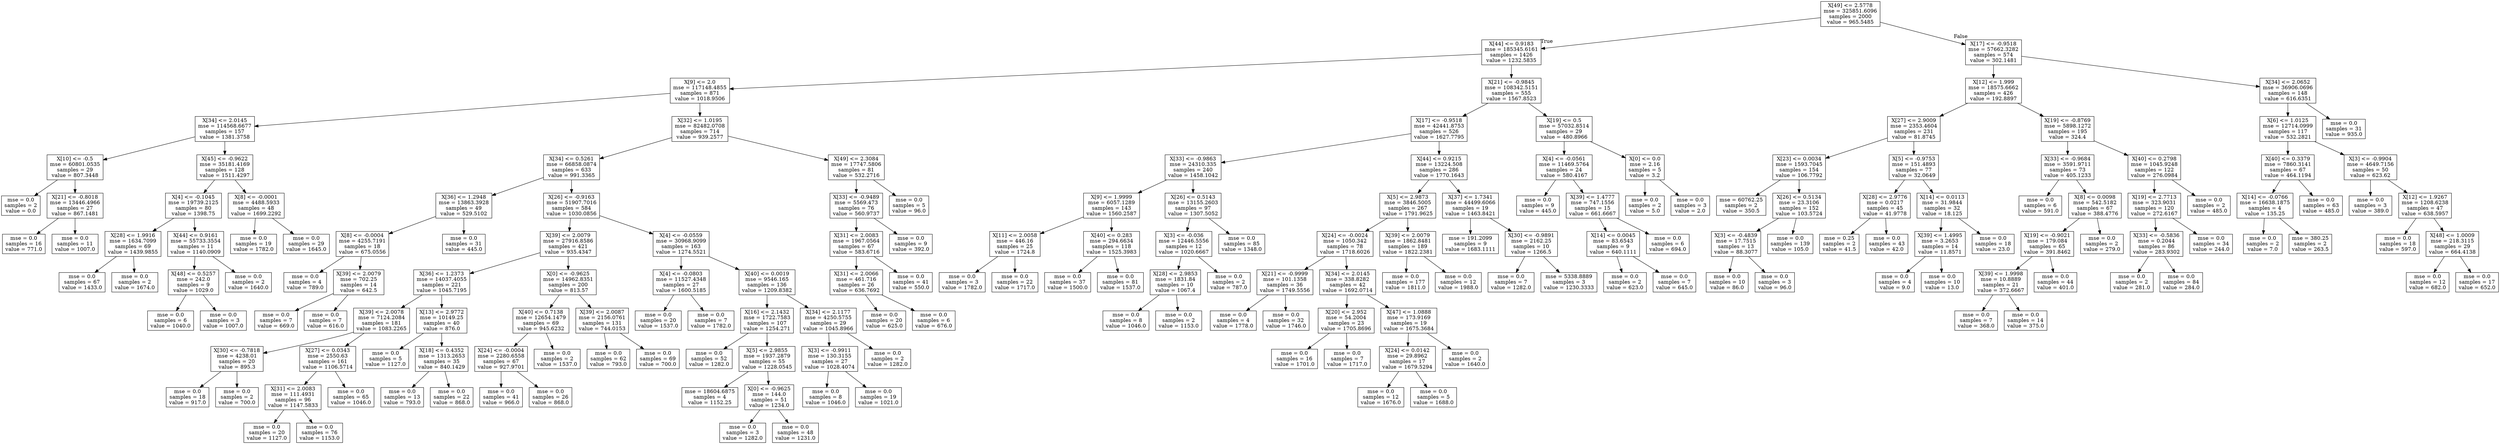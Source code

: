 digraph Tree {
node [shape=box] ;
0 [label="X[49] <= 2.5778\nmse = 325851.6096\nsamples = 2000\nvalue = 965.5485"] ;
1 [label="X[44] <= 0.9183\nmse = 185345.6161\nsamples = 1426\nvalue = 1232.5835"] ;
0 -> 1 [labeldistance=2.5, labelangle=45, headlabel="True"] ;
2 [label="X[9] <= 2.0\nmse = 117148.4855\nsamples = 871\nvalue = 1018.9506"] ;
1 -> 2 ;
3 [label="X[34] <= 2.0145\nmse = 114568.6677\nsamples = 157\nvalue = 1381.3758"] ;
2 -> 3 ;
4 [label="X[10] <= -0.5\nmse = 60801.0535\nsamples = 29\nvalue = 807.3448"] ;
3 -> 4 ;
5 [label="mse = 0.0\nsamples = 2\nvalue = 0.0"] ;
4 -> 5 ;
6 [label="X[21] <= -0.8018\nmse = 13446.4966\nsamples = 27\nvalue = 867.1481"] ;
4 -> 6 ;
7 [label="mse = 0.0\nsamples = 16\nvalue = 771.0"] ;
6 -> 7 ;
8 [label="mse = 0.0\nsamples = 11\nvalue = 1007.0"] ;
6 -> 8 ;
9 [label="X[45] <= -0.9622\nmse = 35181.4169\nsamples = 128\nvalue = 1511.4297"] ;
3 -> 9 ;
10 [label="X[4] <= -0.1045\nmse = 19739.2125\nsamples = 80\nvalue = 1398.75"] ;
9 -> 10 ;
11 [label="X[28] <= 1.9916\nmse = 1634.7099\nsamples = 69\nvalue = 1439.9855"] ;
10 -> 11 ;
12 [label="mse = 0.0\nsamples = 67\nvalue = 1433.0"] ;
11 -> 12 ;
13 [label="mse = 0.0\nsamples = 2\nvalue = 1674.0"] ;
11 -> 13 ;
14 [label="X[44] <= 0.9161\nmse = 55733.3554\nsamples = 11\nvalue = 1140.0909"] ;
10 -> 14 ;
15 [label="X[48] <= 0.5257\nmse = 242.0\nsamples = 9\nvalue = 1029.0"] ;
14 -> 15 ;
16 [label="mse = 0.0\nsamples = 6\nvalue = 1040.0"] ;
15 -> 16 ;
17 [label="mse = 0.0\nsamples = 3\nvalue = 1007.0"] ;
15 -> 17 ;
18 [label="mse = 0.0\nsamples = 2\nvalue = 1640.0"] ;
14 -> 18 ;
19 [label="X[8] <= -0.0001\nmse = 4488.5933\nsamples = 48\nvalue = 1699.2292"] ;
9 -> 19 ;
20 [label="mse = 0.0\nsamples = 19\nvalue = 1782.0"] ;
19 -> 20 ;
21 [label="mse = 0.0\nsamples = 29\nvalue = 1645.0"] ;
19 -> 21 ;
22 [label="X[32] <= 1.0195\nmse = 82482.0708\nsamples = 714\nvalue = 939.2577"] ;
2 -> 22 ;
23 [label="X[34] <= 0.5261\nmse = 66858.0874\nsamples = 633\nvalue = 991.3365"] ;
22 -> 23 ;
24 [label="X[36] <= 1.2948\nmse = 13863.3928\nsamples = 49\nvalue = 529.5102"] ;
23 -> 24 ;
25 [label="X[8] <= -0.0004\nmse = 4255.7191\nsamples = 18\nvalue = 675.0556"] ;
24 -> 25 ;
26 [label="mse = 0.0\nsamples = 4\nvalue = 789.0"] ;
25 -> 26 ;
27 [label="X[39] <= 2.0079\nmse = 702.25\nsamples = 14\nvalue = 642.5"] ;
25 -> 27 ;
28 [label="mse = 0.0\nsamples = 7\nvalue = 669.0"] ;
27 -> 28 ;
29 [label="mse = 0.0\nsamples = 7\nvalue = 616.0"] ;
27 -> 29 ;
30 [label="mse = 0.0\nsamples = 31\nvalue = 445.0"] ;
24 -> 30 ;
31 [label="X[26] <= -0.9163\nmse = 51907.7016\nsamples = 584\nvalue = 1030.0856"] ;
23 -> 31 ;
32 [label="X[39] <= 2.0079\nmse = 27916.8586\nsamples = 421\nvalue = 935.4347"] ;
31 -> 32 ;
33 [label="X[36] <= 1.2373\nmse = 14037.4055\nsamples = 221\nvalue = 1045.7195"] ;
32 -> 33 ;
34 [label="X[39] <= 2.0078\nmse = 7124.2084\nsamples = 181\nvalue = 1083.2265"] ;
33 -> 34 ;
35 [label="X[30] <= -0.7818\nmse = 4238.01\nsamples = 20\nvalue = 895.3"] ;
34 -> 35 ;
36 [label="mse = 0.0\nsamples = 18\nvalue = 917.0"] ;
35 -> 36 ;
37 [label="mse = 0.0\nsamples = 2\nvalue = 700.0"] ;
35 -> 37 ;
38 [label="X[27] <= 0.0343\nmse = 2550.63\nsamples = 161\nvalue = 1106.5714"] ;
34 -> 38 ;
39 [label="X[31] <= 2.0083\nmse = 111.4931\nsamples = 96\nvalue = 1147.5833"] ;
38 -> 39 ;
40 [label="mse = 0.0\nsamples = 20\nvalue = 1127.0"] ;
39 -> 40 ;
41 [label="mse = 0.0\nsamples = 76\nvalue = 1153.0"] ;
39 -> 41 ;
42 [label="mse = 0.0\nsamples = 65\nvalue = 1046.0"] ;
38 -> 42 ;
43 [label="X[13] <= 2.9772\nmse = 10149.25\nsamples = 40\nvalue = 876.0"] ;
33 -> 43 ;
44 [label="mse = 0.0\nsamples = 5\nvalue = 1127.0"] ;
43 -> 44 ;
45 [label="X[18] <= 0.4352\nmse = 1313.2653\nsamples = 35\nvalue = 840.1429"] ;
43 -> 45 ;
46 [label="mse = 0.0\nsamples = 13\nvalue = 793.0"] ;
45 -> 46 ;
47 [label="mse = 0.0\nsamples = 22\nvalue = 868.0"] ;
45 -> 47 ;
48 [label="X[0] <= -0.9625\nmse = 14962.8351\nsamples = 200\nvalue = 813.57"] ;
32 -> 48 ;
49 [label="X[40] <= 0.7138\nmse = 12654.1479\nsamples = 69\nvalue = 945.6232"] ;
48 -> 49 ;
50 [label="X[24] <= -0.0004\nmse = 2280.6558\nsamples = 67\nvalue = 927.9701"] ;
49 -> 50 ;
51 [label="mse = 0.0\nsamples = 41\nvalue = 966.0"] ;
50 -> 51 ;
52 [label="mse = 0.0\nsamples = 26\nvalue = 868.0"] ;
50 -> 52 ;
53 [label="mse = 0.0\nsamples = 2\nvalue = 1537.0"] ;
49 -> 53 ;
54 [label="X[39] <= 2.0087\nmse = 2156.0761\nsamples = 131\nvalue = 744.0153"] ;
48 -> 54 ;
55 [label="mse = 0.0\nsamples = 62\nvalue = 793.0"] ;
54 -> 55 ;
56 [label="mse = 0.0\nsamples = 69\nvalue = 700.0"] ;
54 -> 56 ;
57 [label="X[4] <= -0.0559\nmse = 30968.9099\nsamples = 163\nvalue = 1274.5521"] ;
31 -> 57 ;
58 [label="X[4] <= -0.0803\nmse = 11527.4348\nsamples = 27\nvalue = 1600.5185"] ;
57 -> 58 ;
59 [label="mse = 0.0\nsamples = 20\nvalue = 1537.0"] ;
58 -> 59 ;
60 [label="mse = 0.0\nsamples = 7\nvalue = 1782.0"] ;
58 -> 60 ;
61 [label="X[40] <= 0.0019\nmse = 9546.165\nsamples = 136\nvalue = 1209.8382"] ;
57 -> 61 ;
62 [label="X[16] <= 2.1432\nmse = 1722.7583\nsamples = 107\nvalue = 1254.271"] ;
61 -> 62 ;
63 [label="mse = 0.0\nsamples = 52\nvalue = 1282.0"] ;
62 -> 63 ;
64 [label="X[5] <= 2.9855\nmse = 1937.2879\nsamples = 55\nvalue = 1228.0545"] ;
62 -> 64 ;
65 [label="mse = 18604.6875\nsamples = 4\nvalue = 1152.25"] ;
64 -> 65 ;
66 [label="X[0] <= -0.9625\nmse = 144.0\nsamples = 51\nvalue = 1234.0"] ;
64 -> 66 ;
67 [label="mse = 0.0\nsamples = 3\nvalue = 1282.0"] ;
66 -> 67 ;
68 [label="mse = 0.0\nsamples = 48\nvalue = 1231.0"] ;
66 -> 68 ;
69 [label="X[34] <= 2.1177\nmse = 4250.5755\nsamples = 29\nvalue = 1045.8966"] ;
61 -> 69 ;
70 [label="X[3] <= -0.9911\nmse = 130.3155\nsamples = 27\nvalue = 1028.4074"] ;
69 -> 70 ;
71 [label="mse = 0.0\nsamples = 8\nvalue = 1046.0"] ;
70 -> 71 ;
72 [label="mse = 0.0\nsamples = 19\nvalue = 1021.0"] ;
70 -> 72 ;
73 [label="mse = 0.0\nsamples = 2\nvalue = 1282.0"] ;
69 -> 73 ;
74 [label="X[49] <= 2.3084\nmse = 17747.5806\nsamples = 81\nvalue = 532.2716"] ;
22 -> 74 ;
75 [label="X[33] <= -0.9489\nmse = 5569.473\nsamples = 76\nvalue = 560.9737"] ;
74 -> 75 ;
76 [label="X[31] <= 2.0083\nmse = 1967.0564\nsamples = 67\nvalue = 583.6716"] ;
75 -> 76 ;
77 [label="X[31] <= 2.0066\nmse = 461.716\nsamples = 26\nvalue = 636.7692"] ;
76 -> 77 ;
78 [label="mse = 0.0\nsamples = 20\nvalue = 625.0"] ;
77 -> 78 ;
79 [label="mse = 0.0\nsamples = 6\nvalue = 676.0"] ;
77 -> 79 ;
80 [label="mse = 0.0\nsamples = 41\nvalue = 550.0"] ;
76 -> 80 ;
81 [label="mse = 0.0\nsamples = 9\nvalue = 392.0"] ;
75 -> 81 ;
82 [label="mse = 0.0\nsamples = 5\nvalue = 96.0"] ;
74 -> 82 ;
83 [label="X[21] <= -0.9845\nmse = 108342.5151\nsamples = 555\nvalue = 1567.8523"] ;
1 -> 83 ;
84 [label="X[17] <= -0.9518\nmse = 42441.8753\nsamples = 526\nvalue = 1627.7795"] ;
83 -> 84 ;
85 [label="X[33] <= -0.9863\nmse = 24310.335\nsamples = 240\nvalue = 1458.1042"] ;
84 -> 85 ;
86 [label="X[9] <= 1.9999\nmse = 6057.1289\nsamples = 143\nvalue = 1560.2587"] ;
85 -> 86 ;
87 [label="X[11] <= 2.0058\nmse = 446.16\nsamples = 25\nvalue = 1724.8"] ;
86 -> 87 ;
88 [label="mse = 0.0\nsamples = 3\nvalue = 1782.0"] ;
87 -> 88 ;
89 [label="mse = 0.0\nsamples = 22\nvalue = 1717.0"] ;
87 -> 89 ;
90 [label="X[40] <= 0.283\nmse = 294.6634\nsamples = 118\nvalue = 1525.3983"] ;
86 -> 90 ;
91 [label="mse = 0.0\nsamples = 37\nvalue = 1500.0"] ;
90 -> 91 ;
92 [label="mse = 0.0\nsamples = 81\nvalue = 1537.0"] ;
90 -> 92 ;
93 [label="X[26] <= 0.5143\nmse = 13155.2603\nsamples = 97\nvalue = 1307.5052"] ;
85 -> 93 ;
94 [label="X[3] <= -0.036\nmse = 12446.5556\nsamples = 12\nvalue = 1020.6667"] ;
93 -> 94 ;
95 [label="X[28] <= 2.9853\nmse = 1831.84\nsamples = 10\nvalue = 1067.4"] ;
94 -> 95 ;
96 [label="mse = 0.0\nsamples = 8\nvalue = 1046.0"] ;
95 -> 96 ;
97 [label="mse = 0.0\nsamples = 2\nvalue = 1153.0"] ;
95 -> 97 ;
98 [label="mse = 0.0\nsamples = 2\nvalue = 787.0"] ;
94 -> 98 ;
99 [label="mse = 0.0\nsamples = 85\nvalue = 1348.0"] ;
93 -> 99 ;
100 [label="X[44] <= 0.9215\nmse = 13224.508\nsamples = 286\nvalue = 1770.1643"] ;
84 -> 100 ;
101 [label="X[5] <= 2.9873\nmse = 3846.5005\nsamples = 267\nvalue = 1791.9625"] ;
100 -> 101 ;
102 [label="X[24] <= -0.0024\nmse = 1050.342\nsamples = 78\nvalue = 1718.6026"] ;
101 -> 102 ;
103 [label="X[21] <= -0.9999\nmse = 101.1358\nsamples = 36\nvalue = 1749.5556"] ;
102 -> 103 ;
104 [label="mse = 0.0\nsamples = 4\nvalue = 1778.0"] ;
103 -> 104 ;
105 [label="mse = 0.0\nsamples = 32\nvalue = 1746.0"] ;
103 -> 105 ;
106 [label="X[34] <= 2.0145\nmse = 338.8282\nsamples = 42\nvalue = 1692.0714"] ;
102 -> 106 ;
107 [label="X[20] <= 2.952\nmse = 54.2004\nsamples = 23\nvalue = 1705.8696"] ;
106 -> 107 ;
108 [label="mse = 0.0\nsamples = 16\nvalue = 1701.0"] ;
107 -> 108 ;
109 [label="mse = 0.0\nsamples = 7\nvalue = 1717.0"] ;
107 -> 109 ;
110 [label="X[47] <= 1.0888\nmse = 173.9169\nsamples = 19\nvalue = 1675.3684"] ;
106 -> 110 ;
111 [label="X[24] <= 0.0142\nmse = 29.8962\nsamples = 17\nvalue = 1679.5294"] ;
110 -> 111 ;
112 [label="mse = 0.0\nsamples = 12\nvalue = 1676.0"] ;
111 -> 112 ;
113 [label="mse = 0.0\nsamples = 5\nvalue = 1688.0"] ;
111 -> 113 ;
114 [label="mse = 0.0\nsamples = 2\nvalue = 1640.0"] ;
110 -> 114 ;
115 [label="X[39] <= 2.0079\nmse = 1862.8481\nsamples = 189\nvalue = 1822.2381"] ;
101 -> 115 ;
116 [label="mse = 0.0\nsamples = 177\nvalue = 1811.0"] ;
115 -> 116 ;
117 [label="mse = 0.0\nsamples = 12\nvalue = 1988.0"] ;
115 -> 117 ;
118 [label="X[37] <= 1.7341\nmse = 44499.6066\nsamples = 19\nvalue = 1463.8421"] ;
100 -> 118 ;
119 [label="mse = 191.2099\nsamples = 9\nvalue = 1683.1111"] ;
118 -> 119 ;
120 [label="X[30] <= -0.9891\nmse = 2162.25\nsamples = 10\nvalue = 1266.5"] ;
118 -> 120 ;
121 [label="mse = 0.0\nsamples = 7\nvalue = 1282.0"] ;
120 -> 121 ;
122 [label="mse = 5338.8889\nsamples = 3\nvalue = 1230.3333"] ;
120 -> 122 ;
123 [label="X[19] <= 0.5\nmse = 57032.8514\nsamples = 29\nvalue = 480.8966"] ;
83 -> 123 ;
124 [label="X[4] <= -0.0561\nmse = 11469.5764\nsamples = 24\nvalue = 580.4167"] ;
123 -> 124 ;
125 [label="mse = 0.0\nsamples = 9\nvalue = 445.0"] ;
124 -> 125 ;
126 [label="X[39] <= 1.4777\nmse = 747.1556\nsamples = 15\nvalue = 661.6667"] ;
124 -> 126 ;
127 [label="X[14] <= 0.0045\nmse = 83.6543\nsamples = 9\nvalue = 640.1111"] ;
126 -> 127 ;
128 [label="mse = 0.0\nsamples = 2\nvalue = 623.0"] ;
127 -> 128 ;
129 [label="mse = 0.0\nsamples = 7\nvalue = 645.0"] ;
127 -> 129 ;
130 [label="mse = 0.0\nsamples = 6\nvalue = 694.0"] ;
126 -> 130 ;
131 [label="X[0] <= 0.0\nmse = 2.16\nsamples = 5\nvalue = 3.2"] ;
123 -> 131 ;
132 [label="mse = 0.0\nsamples = 2\nvalue = 5.0"] ;
131 -> 132 ;
133 [label="mse = 0.0\nsamples = 3\nvalue = 2.0"] ;
131 -> 133 ;
134 [label="X[17] <= -0.9518\nmse = 57662.3282\nsamples = 574\nvalue = 302.1481"] ;
0 -> 134 [labeldistance=2.5, labelangle=-45, headlabel="False"] ;
135 [label="X[12] <= 1.999\nmse = 18575.6662\nsamples = 426\nvalue = 192.8897"] ;
134 -> 135 ;
136 [label="X[27] <= 2.9009\nmse = 2353.4604\nsamples = 231\nvalue = 81.8745"] ;
135 -> 136 ;
137 [label="X[23] <= 0.0034\nmse = 1593.7045\nsamples = 154\nvalue = 106.7792"] ;
136 -> 137 ;
138 [label="mse = 60762.25\nsamples = 2\nvalue = 350.5"] ;
137 -> 138 ;
139 [label="X[26] <= 0.5134\nmse = 23.3106\nsamples = 152\nvalue = 103.5724"] ;
137 -> 139 ;
140 [label="X[3] <= -0.4839\nmse = 17.7515\nsamples = 13\nvalue = 88.3077"] ;
139 -> 140 ;
141 [label="mse = 0.0\nsamples = 10\nvalue = 86.0"] ;
140 -> 141 ;
142 [label="mse = 0.0\nsamples = 3\nvalue = 96.0"] ;
140 -> 142 ;
143 [label="mse = 0.0\nsamples = 139\nvalue = 105.0"] ;
139 -> 143 ;
144 [label="X[5] <= -0.9753\nmse = 151.4893\nsamples = 77\nvalue = 32.0649"] ;
136 -> 144 ;
145 [label="X[28] <= 2.9776\nmse = 0.0217\nsamples = 45\nvalue = 41.9778"] ;
144 -> 145 ;
146 [label="mse = 0.25\nsamples = 2\nvalue = 41.5"] ;
145 -> 146 ;
147 [label="mse = 0.0\nsamples = 43\nvalue = 42.0"] ;
145 -> 147 ;
148 [label="X[14] <= 0.0113\nmse = 31.9844\nsamples = 32\nvalue = 18.125"] ;
144 -> 148 ;
149 [label="X[39] <= 1.4995\nmse = 3.2653\nsamples = 14\nvalue = 11.8571"] ;
148 -> 149 ;
150 [label="mse = 0.0\nsamples = 4\nvalue = 9.0"] ;
149 -> 150 ;
151 [label="mse = 0.0\nsamples = 10\nvalue = 13.0"] ;
149 -> 151 ;
152 [label="mse = 0.0\nsamples = 18\nvalue = 23.0"] ;
148 -> 152 ;
153 [label="X[19] <= -0.8769\nmse = 5898.1272\nsamples = 195\nvalue = 324.4"] ;
135 -> 153 ;
154 [label="X[33] <= -0.9684\nmse = 3591.9711\nsamples = 73\nvalue = 405.1233"] ;
153 -> 154 ;
155 [label="mse = 0.0\nsamples = 6\nvalue = 591.0"] ;
154 -> 155 ;
156 [label="X[8] <= 0.0098\nmse = 542.5182\nsamples = 67\nvalue = 388.4776"] ;
154 -> 156 ;
157 [label="X[19] <= -0.9021\nmse = 179.084\nsamples = 65\nvalue = 391.8462"] ;
156 -> 157 ;
158 [label="X[39] <= 1.9998\nmse = 10.8889\nsamples = 21\nvalue = 372.6667"] ;
157 -> 158 ;
159 [label="mse = 0.0\nsamples = 7\nvalue = 368.0"] ;
158 -> 159 ;
160 [label="mse = 0.0\nsamples = 14\nvalue = 375.0"] ;
158 -> 160 ;
161 [label="mse = 0.0\nsamples = 44\nvalue = 401.0"] ;
157 -> 161 ;
162 [label="mse = 0.0\nsamples = 2\nvalue = 279.0"] ;
156 -> 162 ;
163 [label="X[40] <= 0.2798\nmse = 1045.9248\nsamples = 122\nvalue = 276.0984"] ;
153 -> 163 ;
164 [label="X[19] <= 2.7713\nmse = 323.9031\nsamples = 120\nvalue = 272.6167"] ;
163 -> 164 ;
165 [label="X[33] <= -0.5836\nmse = 0.2044\nsamples = 86\nvalue = 283.9302"] ;
164 -> 165 ;
166 [label="mse = 0.0\nsamples = 2\nvalue = 281.0"] ;
165 -> 166 ;
167 [label="mse = 0.0\nsamples = 84\nvalue = 284.0"] ;
165 -> 167 ;
168 [label="mse = 0.0\nsamples = 34\nvalue = 244.0"] ;
164 -> 168 ;
169 [label="mse = 0.0\nsamples = 2\nvalue = 485.0"] ;
163 -> 169 ;
170 [label="X[34] <= 2.0652\nmse = 36906.0696\nsamples = 148\nvalue = 616.6351"] ;
134 -> 170 ;
171 [label="X[6] <= 1.0125\nmse = 12714.0999\nsamples = 117\nvalue = 532.2821"] ;
170 -> 171 ;
172 [label="X[40] <= 0.3379\nmse = 7860.3141\nsamples = 67\nvalue = 464.1194"] ;
171 -> 172 ;
173 [label="X[14] <= -0.0766\nmse = 16638.1875\nsamples = 4\nvalue = 135.25"] ;
172 -> 173 ;
174 [label="mse = 0.0\nsamples = 2\nvalue = 7.0"] ;
173 -> 174 ;
175 [label="mse = 380.25\nsamples = 2\nvalue = 263.5"] ;
173 -> 175 ;
176 [label="mse = 0.0\nsamples = 63\nvalue = 485.0"] ;
172 -> 176 ;
177 [label="X[3] <= -0.9904\nmse = 4649.7156\nsamples = 50\nvalue = 623.62"] ;
171 -> 177 ;
178 [label="mse = 0.0\nsamples = 3\nvalue = 389.0"] ;
177 -> 178 ;
179 [label="X[12] <= 1.9267\nmse = 1208.6238\nsamples = 47\nvalue = 638.5957"] ;
177 -> 179 ;
180 [label="mse = 0.0\nsamples = 18\nvalue = 597.0"] ;
179 -> 180 ;
181 [label="X[48] <= 1.0009\nmse = 218.3115\nsamples = 29\nvalue = 664.4138"] ;
179 -> 181 ;
182 [label="mse = 0.0\nsamples = 12\nvalue = 682.0"] ;
181 -> 182 ;
183 [label="mse = 0.0\nsamples = 17\nvalue = 652.0"] ;
181 -> 183 ;
184 [label="mse = 0.0\nsamples = 31\nvalue = 935.0"] ;
170 -> 184 ;
}